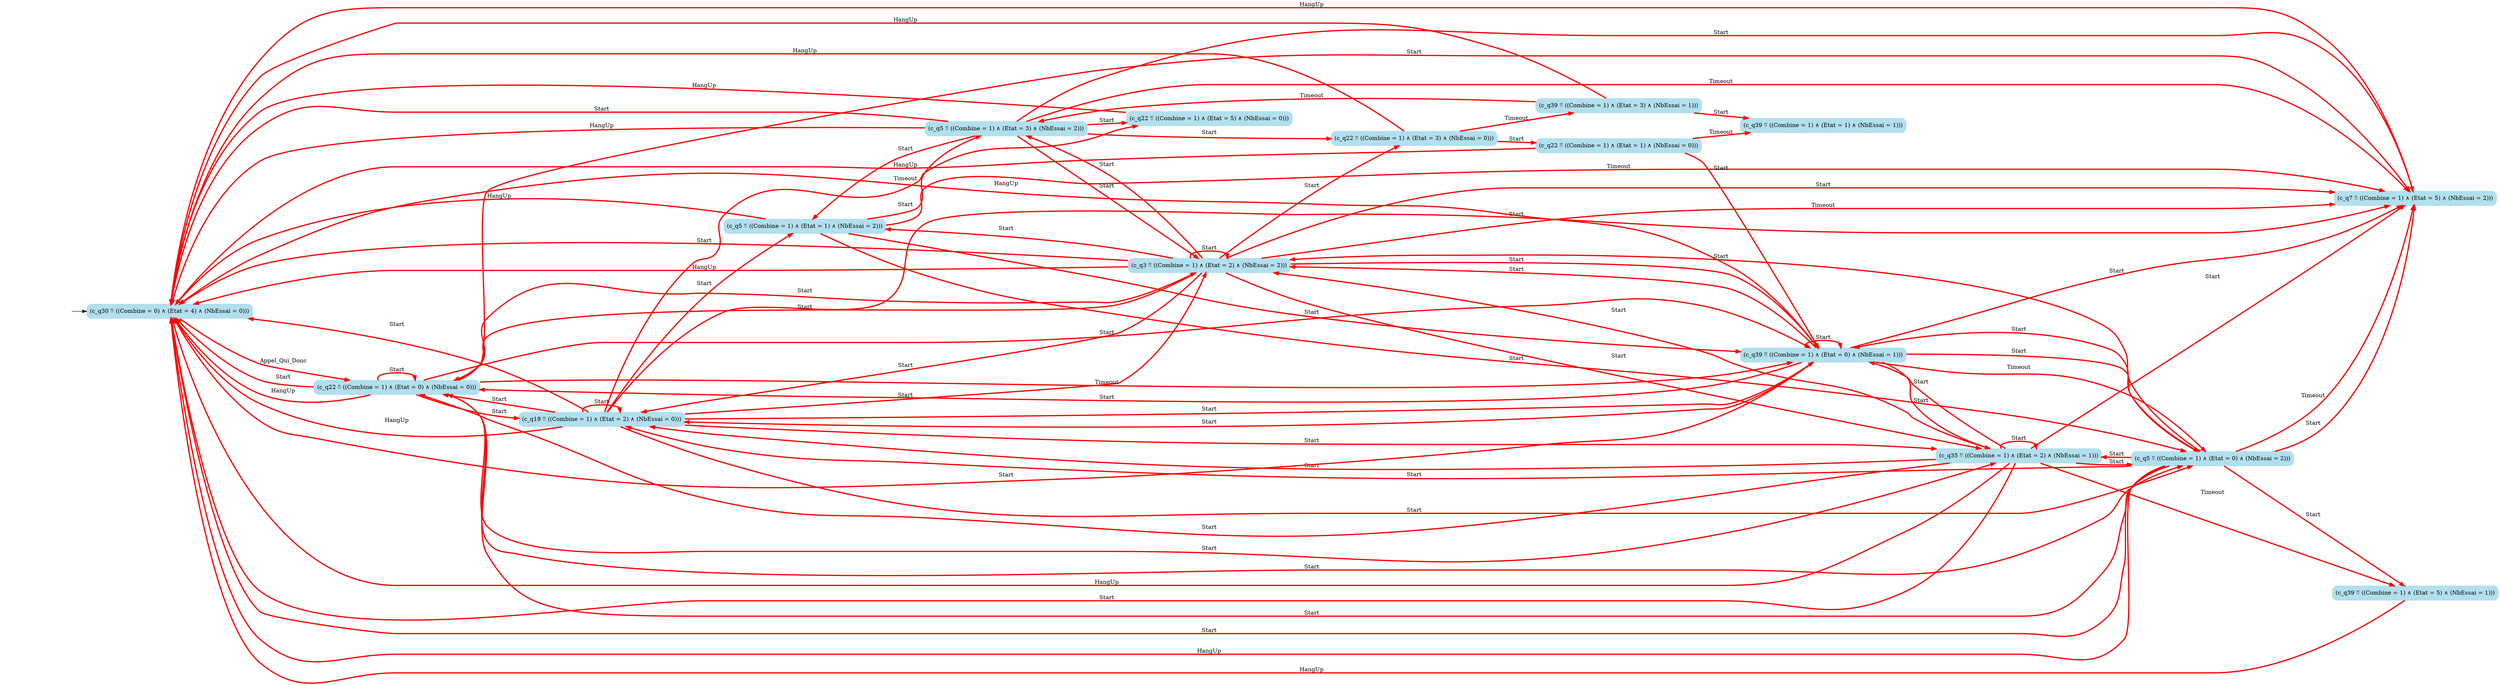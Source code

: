 digraph G {

	rankdir = LR;

	start_c_q30_177[style=invisible];

	node[shape=box, style="rounded, filled", color=lightblue2];

	c_q5_169[label="(c_q5 ≝ ((Combine = 1) ∧ (Etat = 3) ∧ (NbEssai = 2)))"];
	c_q5_171[label="(c_q5 ≝ ((Combine = 1) ∧ (Etat = 1) ∧ (NbEssai = 2)))"];
	c_q22_152[label="(c_q22 ≝ ((Combine = 1) ∧ (Etat = 5) ∧ (NbEssai = 0)))"];
	c_q39_126[label="(c_q39 ≝ ((Combine = 1) ∧ (Etat = 5) ∧ (NbEssai = 1)))"];
	c_q39_164[label="(c_q39 ≝ ((Combine = 1) ∧ (Etat = 3) ∧ (NbEssai = 1)))"];
	c_q19_170[label="(c_q19 ≝ ((Combine = 1) ∧ (Etat = 2) ∧ (NbEssai = 0)))"];
	c_q39_161[label="(c_q39 ≝ ((Combine = 1) ∧ (Etat = 1) ∧ (NbEssai = 1)))"];
	c_q35_129[label="(c_q35 ≝ ((Combine = 1) ∧ (Etat = 2) ∧ (NbEssai = 1)))"];
	c_q3_173[label="(c_q3 ≝ ((Combine = 1) ∧ (Etat = 2) ∧ (NbEssai = 2)))"];
	c_q22_158[label="(c_q22 ≝ ((Combine = 1) ∧ (Etat = 1) ∧ (NbEssai = 0)))"];
	c_q22_167[label="(c_q22 ≝ ((Combine = 1) ∧ (Etat = 0) ∧ (NbEssai = 0)))"];
	c_q39_155[label="(c_q39 ≝ ((Combine = 1) ∧ (Etat = 0) ∧ (NbEssai = 1)))"];
	c_q22_148[label="(c_q22 ≝ ((Combine = 1) ∧ (Etat = 3) ∧ (NbEssai = 0)))"];
	c_q5_176[label="(c_q5 ≝ ((Combine = 1) ∧ (Etat = 0) ∧ (NbEssai = 2)))"];
	c_q7_175[label="(c_q7 ≝ ((Combine = 1) ∧ (Etat = 5) ∧ (NbEssai = 2)))"];
	c_q30_177[label="(c_q30 ≝ ((Combine = 0) ∧ (Etat = 4) ∧ (NbEssai = 0)))"];

	start_c_q30_177 -> c_q30_177;
	c_q30_177 -> c_q22_167[label="Appel_Qui_Donc", penwidth=3, color=red];
	c_q22_167 -> c_q22_167[label="Start", penwidth=3, color=red];
	c_q22_167 -> c_q3_173[label="Start", penwidth=3, color=red];
	c_q22_167 -> c_q5_176[label="Start", penwidth=3, color=red];
	c_q22_167 -> c_q7_175[label="Start", penwidth=3, color=red];
	c_q22_167 -> c_q19_170[label="Start", penwidth=3, color=red];
	c_q22_167 -> c_q30_177[label="Start", penwidth=3, color=red];
	c_q22_167 -> c_q30_177[label="HangUp", penwidth=3, color=red];
	c_q22_167 -> c_q35_129[label="Start", penwidth=3, color=red];
	c_q22_167 -> c_q39_155[label="Start", penwidth=3, color=red];
	c_q22_167 -> c_q39_155[label="Timeout", penwidth=3, color=red];
	c_q3_173 -> c_q3_173[label="Start", penwidth=3, color=red];
	c_q3_173 -> c_q5_171[label="Start", penwidth=3, color=red];
	c_q3_173 -> c_q7_175[label="Start", penwidth=3, color=red];
	c_q3_173 -> c_q7_175[label="Timeout", penwidth=3, color=red];
	c_q3_173 -> c_q19_170[label="Start", penwidth=3, color=red];
	c_q3_173 -> c_q22_148[label="Start", penwidth=3, color=red];
	c_q3_173 -> c_q22_167[label="Start", penwidth=3, color=red];
	c_q3_173 -> c_q30_177[label="Start", penwidth=3, color=red];
	c_q3_173 -> c_q30_177[label="HangUp", penwidth=3, color=red];
	c_q3_173 -> c_q35_129[label="Start", penwidth=3, color=red];
	c_q3_173 -> c_q39_155[label="Start", penwidth=3, color=red];
	c_q5_171 -> c_q5_169[label="Start", penwidth=3, color=red];
	c_q5_171 -> c_q5_176[label="Start", penwidth=3, color=red];
	c_q5_169 -> c_q3_173[label="Start", penwidth=3, color=red];
	c_q5_169 -> c_q7_175[label="Start", penwidth=3, color=red];
	c_q5_169 -> c_q7_175[label="Timeout", penwidth=3, color=red];
	c_q5_176 -> c_q19_170[label="Start", penwidth=3, color=red];
	c_q5_169 -> c_q22_152[label="Start", penwidth=3, color=red];
	c_q5_169 -> c_q22_148[label="Start", penwidth=3, color=red];
	c_q5_169 -> c_q30_177[label="Start", penwidth=3, color=red];
	c_q5_169 -> c_q30_177[label="HangUp", penwidth=3, color=red];
	c_q5_176 -> c_q35_129[label="Start", penwidth=3, color=red];
	c_q5_176 -> c_q39_126[label="Start", penwidth=3, color=red];
	c_q7_175 -> c_q30_177[label="HangUp", penwidth=3, color=red];
	c_q19_170 -> c_q19_170[label="Start", penwidth=3, color=red];
	c_q19_170 -> c_q3_173[label="Start", penwidth=3, color=red];
	c_q19_170 -> c_q5_176[label="Start", penwidth=3, color=red];
	c_q19_170 -> c_q7_175[label="Start", penwidth=3, color=red];
	c_q19_170 -> c_q22_167[label="Start", penwidth=3, color=red];
	c_q19_170 -> c_q22_152[label="Timeout", penwidth=3, color=red];
	c_q19_170 -> c_q30_177[label="Start", penwidth=3, color=red];
	c_q19_170 -> c_q30_177[label="HangUp", penwidth=3, color=red];
	c_q19_170 -> c_q35_129[label="Start", penwidth=3, color=red];
	c_q19_170 -> c_q39_155[label="Start", penwidth=3, color=red];
	c_q35_129 -> c_q35_129[label="Start", penwidth=3, color=red];
	c_q35_129 -> c_q3_173[label="Start", penwidth=3, color=red];
	c_q35_129 -> c_q5_176[label="Start", penwidth=3, color=red];
	c_q35_129 -> c_q7_175[label="Start", penwidth=3, color=red];
	c_q35_129 -> c_q19_170[label="Start", penwidth=3, color=red];
	c_q35_129 -> c_q22_167[label="Start", penwidth=3, color=red];
	c_q35_129 -> c_q30_177[label="Start", penwidth=3, color=red];
	c_q35_129 -> c_q30_177[label="HangUp", penwidth=3, color=red];
	c_q35_129 -> c_q39_155[label="Start", penwidth=3, color=red];
	c_q35_129 -> c_q39_126[label="Timeout", penwidth=3, color=red];
	c_q39_155 -> c_q39_155[label="Start", penwidth=3, color=red];
	c_q39_155 -> c_q3_173[label="Start", penwidth=3, color=red];
	c_q39_155 -> c_q5_176[label="Start", penwidth=3, color=red];
	c_q39_155 -> c_q5_176[label="Timeout", penwidth=3, color=red];
	c_q39_155 -> c_q7_175[label="Start", penwidth=3, color=red];
	c_q39_155 -> c_q19_170[label="Start", penwidth=3, color=red];
	c_q39_155 -> c_q22_167[label="Start", penwidth=3, color=red];
	c_q39_155 -> c_q30_177[label="Start", penwidth=3, color=red];
	c_q39_126 -> c_q30_177[label="HangUp", penwidth=3, color=red];
	c_q39_155 -> c_q35_129[label="Start", penwidth=3, color=red];
	c_q5_176 -> c_q39_155[label="Start", penwidth=3, color=red];
	c_q5_176 -> c_q7_175[label="Timeout", penwidth=3, color=red];
	c_q5_176 -> c_q30_177[label="HangUp", penwidth=3, color=red];
	c_q39_155 -> c_q30_177[label="HangUp", penwidth=3, color=red];
	c_q5_171 -> c_q39_155[label="Start", penwidth=3, color=red];
	c_q5_171 -> c_q7_175[label="Timeout", penwidth=3, color=red];
	c_q5_171 -> c_q30_177[label="HangUp", penwidth=3, color=red];
	c_q22_148 -> c_q22_158[label="Start", penwidth=3, color=red];
	c_q22_148 -> c_q39_164[label="Timeout", penwidth=3, color=red];
	c_q22_148 -> c_q30_177[label="HangUp", penwidth=3, color=red];
	c_q5_169 -> c_q5_171[label="Start", penwidth=3, color=red];
	c_q22_152 -> c_q30_177[label="HangUp", penwidth=3, color=red];
	c_q22_158 -> c_q39_155[label="Start", penwidth=3, color=red];
	c_q22_158 -> c_q39_161[label="Timeout", penwidth=3, color=red];
	c_q22_158 -> c_q30_177[label="HangUp", penwidth=3, color=red];
	c_q39_164 -> c_q39_161[label="Start", penwidth=3, color=red];
	c_q39_164 -> c_q5_169[label="Timeout", penwidth=3, color=red];
	c_q39_164 -> c_q30_177[label="HangUp", penwidth=3, color=red];
	c_q5_176 -> c_q22_167[label="Start", penwidth=3, color=red];
	c_q3_173 -> c_q5_169[label="Start", penwidth=3, color=red];
	c_q19_170 -> c_q5_171[label="Start", penwidth=3, color=red];
	c_q5_176 -> c_q3_173[label="Start", penwidth=3, color=red];
	c_q5_176 -> c_q7_175[label="Start", penwidth=3, color=red];
	c_q5_176 -> c_q30_177[label="Start", penwidth=3, color=red];

}